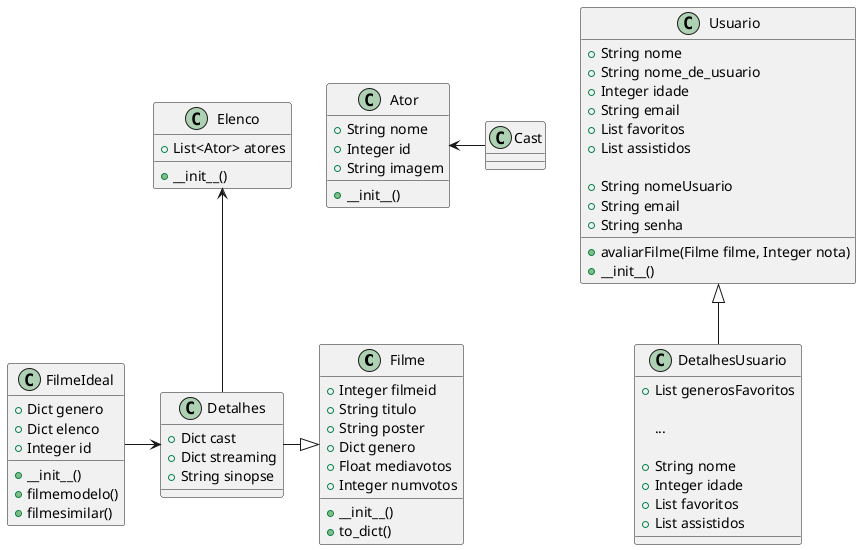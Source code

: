 @startuml Diagrama_de_Classses_KlimaX
        class Filme {
                +Integer filmeid
                +String titulo
                +String poster
                +Dict genero
                +Float mediavotos
                +Integer numvotos

                +__init__()
                +to_dict()
        }

        class Detalhes{
                +Dict cast
                +Dict streaming
                +String sinopse


        }

        class Elenco{

                +List<Ator> atores
                +__init__()
        }

        class Ator {
                +String nome
                +Integer id
                +String imagem
                +__init__()
        }

        class Usuario {

                +String nome
                +String nome_de_usuario
                +Integer idade
                +String email
                +List favoritos
                +List assistidos
                +avaliarFilme(Filme filme, Integer nota)

                +String nomeUsuario
                +String email
                +String senha

                +__init__()
        }
        class FilmeIdeal {
                +Dict genero
                +Dict elenco
                +Integer id

                +__init__()
                +filmemodelo()
                +filmesimilar()
        }

        class DetalhesUsuario extends Usuario {
                +List generosFavoritos

                ...

                +String nome
                +Integer idade
                +List favoritos
                +List assistidos


        }

        FilmeIdeal -> Detalhes
        Detalhes -|> Filme
        Elenco <-- Detalhes
        Ator <- Cast

@enduml
